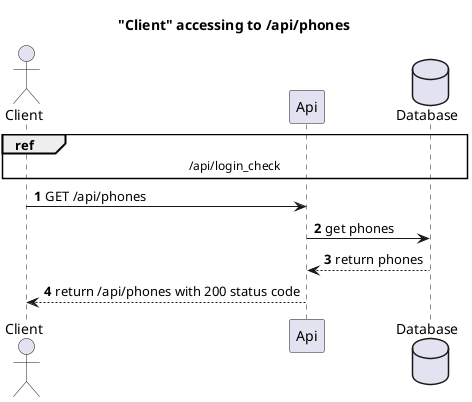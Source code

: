 @startuml
autonumber
title       "Client" accessing to /api/phones
actor       "Client"
participant Api
database    Database

ref over "Client", Api, Database
    /api/login_check
end ref
"Client" -> Api: GET /api/phones
Api -> Database: get phones
Database --> Api: return phones
"Client" <-- Api: return /api/phones with 200 status code
@enduml

